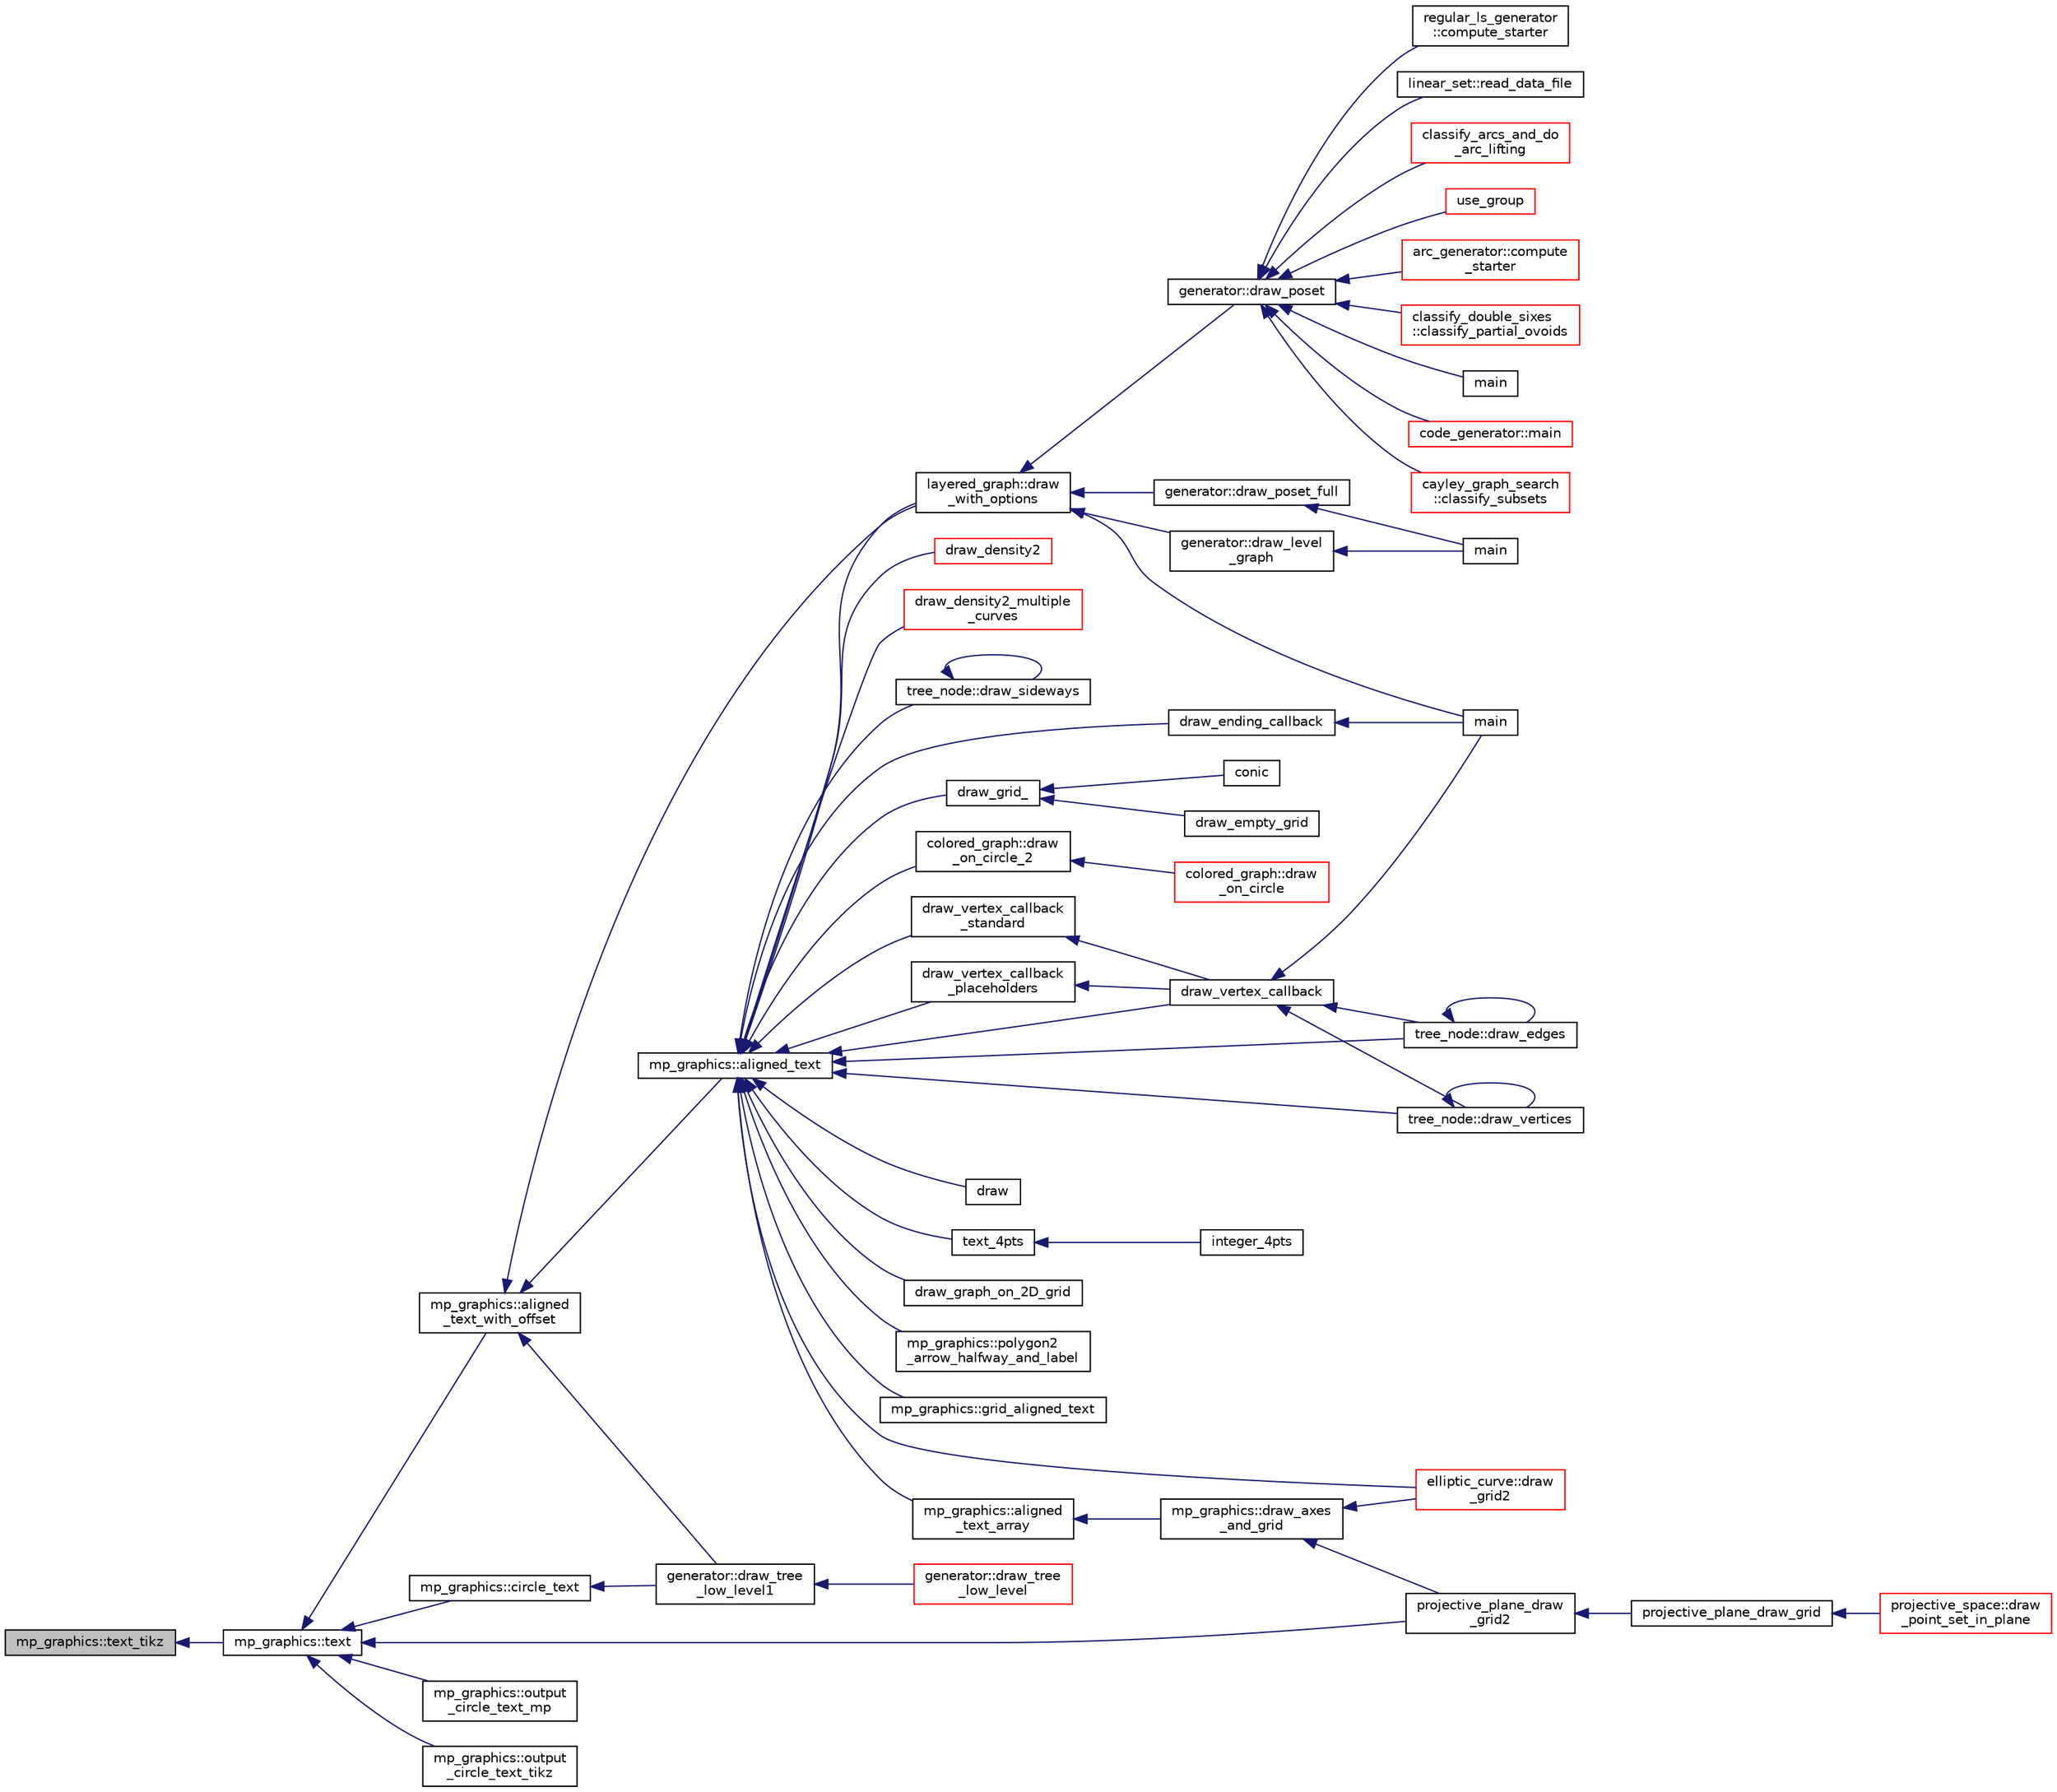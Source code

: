 digraph "mp_graphics::text_tikz"
{
  edge [fontname="Helvetica",fontsize="10",labelfontname="Helvetica",labelfontsize="10"];
  node [fontname="Helvetica",fontsize="10",shape=record];
  rankdir="LR";
  Node7971 [label="mp_graphics::text_tikz",height=0.2,width=0.4,color="black", fillcolor="grey75", style="filled", fontcolor="black"];
  Node7971 -> Node7972 [dir="back",color="midnightblue",fontsize="10",style="solid",fontname="Helvetica"];
  Node7972 [label="mp_graphics::text",height=0.2,width=0.4,color="black", fillcolor="white", style="filled",URL="$da/d2c/classmp__graphics.html#ae92ece77cf1942bfee760d6cf854b74b"];
  Node7972 -> Node7973 [dir="back",color="midnightblue",fontsize="10",style="solid",fontname="Helvetica"];
  Node7973 [label="mp_graphics::aligned\l_text_with_offset",height=0.2,width=0.4,color="black", fillcolor="white", style="filled",URL="$da/d2c/classmp__graphics.html#a3b5a8558ee721bd8b9ed36e732317679"];
  Node7973 -> Node7974 [dir="back",color="midnightblue",fontsize="10",style="solid",fontname="Helvetica"];
  Node7974 [label="layered_graph::draw\l_with_options",height=0.2,width=0.4,color="black", fillcolor="white", style="filled",URL="$da/db1/classlayered__graph.html#a4c76e40c6cf5bfb2ab2df20c33e846bc"];
  Node7974 -> Node7975 [dir="back",color="midnightblue",fontsize="10",style="solid",fontname="Helvetica"];
  Node7975 [label="main",height=0.2,width=0.4,color="black", fillcolor="white", style="filled",URL="$da/d62/layered__graph__main_8_c.html#a217dbf8b442f20279ea00b898af96f52"];
  Node7974 -> Node7976 [dir="back",color="midnightblue",fontsize="10",style="solid",fontname="Helvetica"];
  Node7976 [label="generator::draw_poset_full",height=0.2,width=0.4,color="black", fillcolor="white", style="filled",URL="$d7/d73/classgenerator.html#a6f7f90e50993905db31342536ac59d8c"];
  Node7976 -> Node7977 [dir="back",color="midnightblue",fontsize="10",style="solid",fontname="Helvetica"];
  Node7977 [label="main",height=0.2,width=0.4,color="black", fillcolor="white", style="filled",URL="$de/d2d/graph_2graph_8_c.html#a217dbf8b442f20279ea00b898af96f52"];
  Node7974 -> Node7978 [dir="back",color="midnightblue",fontsize="10",style="solid",fontname="Helvetica"];
  Node7978 [label="generator::draw_poset",height=0.2,width=0.4,color="black", fillcolor="white", style="filled",URL="$d7/d73/classgenerator.html#aa4f99c75a86701ba85e514a294efdf3a"];
  Node7978 -> Node7979 [dir="back",color="midnightblue",fontsize="10",style="solid",fontname="Helvetica"];
  Node7979 [label="main",height=0.2,width=0.4,color="black", fillcolor="white", style="filled",URL="$d1/d5e/blt__main_8_c.html#a217dbf8b442f20279ea00b898af96f52"];
  Node7978 -> Node7980 [dir="back",color="midnightblue",fontsize="10",style="solid",fontname="Helvetica"];
  Node7980 [label="code_generator::main",height=0.2,width=0.4,color="red", fillcolor="white", style="filled",URL="$db/d37/classcode__generator.html#ab3cf3a306e4032c2b471ac95321c599f"];
  Node7978 -> Node7982 [dir="back",color="midnightblue",fontsize="10",style="solid",fontname="Helvetica"];
  Node7982 [label="cayley_graph_search\l::classify_subsets",height=0.2,width=0.4,color="red", fillcolor="white", style="filled",URL="$de/dae/classcayley__graph__search.html#a4cf8a90752e018a281481ac80ad52c4b"];
  Node7978 -> Node7985 [dir="back",color="midnightblue",fontsize="10",style="solid",fontname="Helvetica"];
  Node7985 [label="regular_ls_generator\l::compute_starter",height=0.2,width=0.4,color="black", fillcolor="white", style="filled",URL="$d2/dd8/classregular__ls__generator.html#aa38907741058694a73194b02ceb4a53d"];
  Node7978 -> Node7986 [dir="back",color="midnightblue",fontsize="10",style="solid",fontname="Helvetica"];
  Node7986 [label="linear_set::read_data_file",height=0.2,width=0.4,color="black", fillcolor="white", style="filled",URL="$dd/d86/classlinear__set.html#a9a5cd28cc81be7ee41002b2e3114c2cb"];
  Node7978 -> Node7987 [dir="back",color="midnightblue",fontsize="10",style="solid",fontname="Helvetica"];
  Node7987 [label="classify_arcs_and_do\l_arc_lifting",height=0.2,width=0.4,color="red", fillcolor="white", style="filled",URL="$d6/dc3/arc__lifting__main_8_c.html#afdd7be16f16b8c71e9a72fe5f6a0b59c"];
  Node7978 -> Node7989 [dir="back",color="midnightblue",fontsize="10",style="solid",fontname="Helvetica"];
  Node7989 [label="use_group",height=0.2,width=0.4,color="red", fillcolor="white", style="filled",URL="$d9/d9f/all__cliques_8_c.html#aba62531e97173264c39afe2c7857af31"];
  Node7978 -> Node7991 [dir="back",color="midnightblue",fontsize="10",style="solid",fontname="Helvetica"];
  Node7991 [label="arc_generator::compute\l_starter",height=0.2,width=0.4,color="red", fillcolor="white", style="filled",URL="$d4/d21/classarc__generator.html#aad1dcec3a1c302e743d574bd1ac857d9"];
  Node7978 -> Node7997 [dir="back",color="midnightblue",fontsize="10",style="solid",fontname="Helvetica"];
  Node7997 [label="classify_double_sixes\l::classify_partial_ovoids",height=0.2,width=0.4,color="red", fillcolor="white", style="filled",URL="$dd/d23/classclassify__double__sixes.html#a2253fca143a0e8a3e39655eb05668ae9"];
  Node7974 -> Node7999 [dir="back",color="midnightblue",fontsize="10",style="solid",fontname="Helvetica"];
  Node7999 [label="generator::draw_level\l_graph",height=0.2,width=0.4,color="black", fillcolor="white", style="filled",URL="$d7/d73/classgenerator.html#a6bbc7b7aafea55ff8e202efc43ab263c"];
  Node7999 -> Node7977 [dir="back",color="midnightblue",fontsize="10",style="solid",fontname="Helvetica"];
  Node7973 -> Node8000 [dir="back",color="midnightblue",fontsize="10",style="solid",fontname="Helvetica"];
  Node8000 [label="mp_graphics::aligned_text",height=0.2,width=0.4,color="black", fillcolor="white", style="filled",URL="$da/d2c/classmp__graphics.html#a52ca0d0e39640fe15c6a8bd8633c9e5a"];
  Node8000 -> Node8001 [dir="back",color="midnightblue",fontsize="10",style="solid",fontname="Helvetica"];
  Node8001 [label="draw_grid_",height=0.2,width=0.4,color="black", fillcolor="white", style="filled",URL="$d4/de8/conic_8_c.html#ad4469548f3a53a4be0974832573a8661"];
  Node8001 -> Node8002 [dir="back",color="midnightblue",fontsize="10",style="solid",fontname="Helvetica"];
  Node8002 [label="draw_empty_grid",height=0.2,width=0.4,color="black", fillcolor="white", style="filled",URL="$d4/de8/conic_8_c.html#a0a991c7d8313e303d51bea14da7b490a"];
  Node8001 -> Node8003 [dir="back",color="midnightblue",fontsize="10",style="solid",fontname="Helvetica"];
  Node8003 [label="conic",height=0.2,width=0.4,color="black", fillcolor="white", style="filled",URL="$d4/de8/conic_8_c.html#a96def9474b981a9d5831a9b48d85d652"];
  Node8000 -> Node8004 [dir="back",color="midnightblue",fontsize="10",style="solid",fontname="Helvetica"];
  Node8004 [label="colored_graph::draw\l_on_circle_2",height=0.2,width=0.4,color="black", fillcolor="white", style="filled",URL="$dc/de2/classcolored__graph.html#a5491c0aa5ba7e60fb694fe7fbbc5ce8a"];
  Node8004 -> Node8005 [dir="back",color="midnightblue",fontsize="10",style="solid",fontname="Helvetica"];
  Node8005 [label="colored_graph::draw\l_on_circle",height=0.2,width=0.4,color="red", fillcolor="white", style="filled",URL="$dc/de2/classcolored__graph.html#af5b7af38772c569cc0d6ab1d7c1fe20b"];
  Node8000 -> Node8007 [dir="back",color="midnightblue",fontsize="10",style="solid",fontname="Helvetica"];
  Node8007 [label="draw_vertex_callback",height=0.2,width=0.4,color="black", fillcolor="white", style="filled",URL="$da/d62/layered__graph__main_8_c.html#a12172e73c4ca6e742bcac2a0f48e3247"];
  Node8007 -> Node7975 [dir="back",color="midnightblue",fontsize="10",style="solid",fontname="Helvetica"];
  Node8007 -> Node8008 [dir="back",color="midnightblue",fontsize="10",style="solid",fontname="Helvetica"];
  Node8008 [label="tree_node::draw_edges",height=0.2,width=0.4,color="black", fillcolor="white", style="filled",URL="$df/dbf/classtree__node.html#a7ccbb586fde19d382c05065d80501eca"];
  Node8008 -> Node8008 [dir="back",color="midnightblue",fontsize="10",style="solid",fontname="Helvetica"];
  Node8007 -> Node8009 [dir="back",color="midnightblue",fontsize="10",style="solid",fontname="Helvetica"];
  Node8009 [label="tree_node::draw_vertices",height=0.2,width=0.4,color="black", fillcolor="white", style="filled",URL="$df/dbf/classtree__node.html#a8eaf9ec1be67f5e8110b8b38fbe8a7ab"];
  Node8009 -> Node8009 [dir="back",color="midnightblue",fontsize="10",style="solid",fontname="Helvetica"];
  Node8000 -> Node8010 [dir="back",color="midnightblue",fontsize="10",style="solid",fontname="Helvetica"];
  Node8010 [label="draw_vertex_callback\l_standard",height=0.2,width=0.4,color="black", fillcolor="white", style="filled",URL="$da/d62/layered__graph__main_8_c.html#abc335287f04bbce709995f3a7c22d6b5"];
  Node8010 -> Node8007 [dir="back",color="midnightblue",fontsize="10",style="solid",fontname="Helvetica"];
  Node8000 -> Node8011 [dir="back",color="midnightblue",fontsize="10",style="solid",fontname="Helvetica"];
  Node8011 [label="draw_vertex_callback\l_placeholders",height=0.2,width=0.4,color="black", fillcolor="white", style="filled",URL="$da/d62/layered__graph__main_8_c.html#a3a039b2353485afbc1ef07bcb0a2845c"];
  Node8011 -> Node8007 [dir="back",color="midnightblue",fontsize="10",style="solid",fontname="Helvetica"];
  Node8000 -> Node8012 [dir="back",color="midnightblue",fontsize="10",style="solid",fontname="Helvetica"];
  Node8012 [label="draw_ending_callback",height=0.2,width=0.4,color="black", fillcolor="white", style="filled",URL="$da/d62/layered__graph__main_8_c.html#a038ba49bf52ac814b48b54bc8d9c4c75"];
  Node8012 -> Node7975 [dir="back",color="midnightblue",fontsize="10",style="solid",fontname="Helvetica"];
  Node8000 -> Node7974 [dir="back",color="midnightblue",fontsize="10",style="solid",fontname="Helvetica"];
  Node8000 -> Node8013 [dir="back",color="midnightblue",fontsize="10",style="solid",fontname="Helvetica"];
  Node8013 [label="draw",height=0.2,width=0.4,color="black", fillcolor="white", style="filled",URL="$d7/d04/graphics_8h.html#a2f0462cf6d66f0096ed82a8dad6e4c3d"];
  Node8000 -> Node8014 [dir="back",color="midnightblue",fontsize="10",style="solid",fontname="Helvetica"];
  Node8014 [label="text_4pts",height=0.2,width=0.4,color="black", fillcolor="white", style="filled",URL="$d7/d04/graphics_8h.html#ac753312697ae56ef987f518aed6c610b"];
  Node8014 -> Node8015 [dir="back",color="midnightblue",fontsize="10",style="solid",fontname="Helvetica"];
  Node8015 [label="integer_4pts",height=0.2,width=0.4,color="black", fillcolor="white", style="filled",URL="$d7/d04/graphics_8h.html#a1b0985015c8b8f4d6a4bbbe51833a5ad"];
  Node8000 -> Node8016 [dir="back",color="midnightblue",fontsize="10",style="solid",fontname="Helvetica"];
  Node8016 [label="draw_graph_on_2D_grid",height=0.2,width=0.4,color="black", fillcolor="white", style="filled",URL="$d7/d04/graphics_8h.html#af1fb7eed73ca4b08ce41329c6b843f6b"];
  Node8000 -> Node8017 [dir="back",color="midnightblue",fontsize="10",style="solid",fontname="Helvetica"];
  Node8017 [label="mp_graphics::polygon2\l_arrow_halfway_and_label",height=0.2,width=0.4,color="black", fillcolor="white", style="filled",URL="$da/d2c/classmp__graphics.html#a4f93744250eba12fc348a379f678ea22"];
  Node8000 -> Node8018 [dir="back",color="midnightblue",fontsize="10",style="solid",fontname="Helvetica"];
  Node8018 [label="mp_graphics::grid_aligned_text",height=0.2,width=0.4,color="black", fillcolor="white", style="filled",URL="$da/d2c/classmp__graphics.html#ad3b57102c2dc4f14d80522513ee92e2d"];
  Node8000 -> Node8019 [dir="back",color="midnightblue",fontsize="10",style="solid",fontname="Helvetica"];
  Node8019 [label="mp_graphics::aligned\l_text_array",height=0.2,width=0.4,color="black", fillcolor="white", style="filled",URL="$da/d2c/classmp__graphics.html#a19f2bd68d1090f43bb7b6567ad81b6b4"];
  Node8019 -> Node8020 [dir="back",color="midnightblue",fontsize="10",style="solid",fontname="Helvetica"];
  Node8020 [label="mp_graphics::draw_axes\l_and_grid",height=0.2,width=0.4,color="black", fillcolor="white", style="filled",URL="$da/d2c/classmp__graphics.html#a50758b934912d486ff6e5fcbef74a1d0"];
  Node8020 -> Node8021 [dir="back",color="midnightblue",fontsize="10",style="solid",fontname="Helvetica"];
  Node8021 [label="projective_plane_draw\l_grid2",height=0.2,width=0.4,color="black", fillcolor="white", style="filled",URL="$de/dea/plot_8_c.html#ab39804332acaaaaa6c7f3fd56ac914b3"];
  Node8021 -> Node8022 [dir="back",color="midnightblue",fontsize="10",style="solid",fontname="Helvetica"];
  Node8022 [label="projective_plane_draw_grid",height=0.2,width=0.4,color="black", fillcolor="white", style="filled",URL="$de/dea/plot_8_c.html#a40dac96f82a9acafbf7d017f601b9880"];
  Node8022 -> Node8023 [dir="back",color="midnightblue",fontsize="10",style="solid",fontname="Helvetica"];
  Node8023 [label="projective_space::draw\l_point_set_in_plane",height=0.2,width=0.4,color="red", fillcolor="white", style="filled",URL="$d2/d17/classprojective__space.html#af7dec07dbcf71124f145629e719454f0"];
  Node8020 -> Node8028 [dir="back",color="midnightblue",fontsize="10",style="solid",fontname="Helvetica"];
  Node8028 [label="elliptic_curve::draw\l_grid2",height=0.2,width=0.4,color="red", fillcolor="white", style="filled",URL="$d3/dea/classelliptic__curve.html#a20f858541aed9bfaabdf69b10f18cdbe"];
  Node8000 -> Node8030 [dir="back",color="midnightblue",fontsize="10",style="solid",fontname="Helvetica"];
  Node8030 [label="draw_density2",height=0.2,width=0.4,color="red", fillcolor="white", style="filled",URL="$de/dea/plot_8_c.html#a4325acc4eb31709cb6d3e5055c5196de"];
  Node8000 -> Node8032 [dir="back",color="midnightblue",fontsize="10",style="solid",fontname="Helvetica"];
  Node8032 [label="draw_density2_multiple\l_curves",height=0.2,width=0.4,color="red", fillcolor="white", style="filled",URL="$de/dea/plot_8_c.html#ac9b4203b5c6e28f5af87331deeb2142b"];
  Node8000 -> Node8008 [dir="back",color="midnightblue",fontsize="10",style="solid",fontname="Helvetica"];
  Node8000 -> Node8009 [dir="back",color="midnightblue",fontsize="10",style="solid",fontname="Helvetica"];
  Node8000 -> Node8034 [dir="back",color="midnightblue",fontsize="10",style="solid",fontname="Helvetica"];
  Node8034 [label="tree_node::draw_sideways",height=0.2,width=0.4,color="black", fillcolor="white", style="filled",URL="$df/dbf/classtree__node.html#a9b2f0bf6523c86a1fe755f6186180adb"];
  Node8034 -> Node8034 [dir="back",color="midnightblue",fontsize="10",style="solid",fontname="Helvetica"];
  Node8000 -> Node8028 [dir="back",color="midnightblue",fontsize="10",style="solid",fontname="Helvetica"];
  Node7973 -> Node8035 [dir="back",color="midnightblue",fontsize="10",style="solid",fontname="Helvetica"];
  Node8035 [label="generator::draw_tree\l_low_level1",height=0.2,width=0.4,color="black", fillcolor="white", style="filled",URL="$d7/d73/classgenerator.html#a05c91a8f773c25fbad2e806201d5f0d3"];
  Node8035 -> Node8036 [dir="back",color="midnightblue",fontsize="10",style="solid",fontname="Helvetica"];
  Node8036 [label="generator::draw_tree\l_low_level",height=0.2,width=0.4,color="red", fillcolor="white", style="filled",URL="$d7/d73/classgenerator.html#a7ec4c0902ecfc19049792b60526ae446"];
  Node7972 -> Node8088 [dir="back",color="midnightblue",fontsize="10",style="solid",fontname="Helvetica"];
  Node8088 [label="mp_graphics::circle_text",height=0.2,width=0.4,color="black", fillcolor="white", style="filled",URL="$da/d2c/classmp__graphics.html#aa50563fd445efab70c7abc5700c6049b"];
  Node8088 -> Node8035 [dir="back",color="midnightblue",fontsize="10",style="solid",fontname="Helvetica"];
  Node7972 -> Node8089 [dir="back",color="midnightblue",fontsize="10",style="solid",fontname="Helvetica"];
  Node8089 [label="mp_graphics::output\l_circle_text_mp",height=0.2,width=0.4,color="black", fillcolor="white", style="filled",URL="$da/d2c/classmp__graphics.html#a26ee112bf3b6577bc197456632fc5d94"];
  Node7972 -> Node8090 [dir="back",color="midnightblue",fontsize="10",style="solid",fontname="Helvetica"];
  Node8090 [label="mp_graphics::output\l_circle_text_tikz",height=0.2,width=0.4,color="black", fillcolor="white", style="filled",URL="$da/d2c/classmp__graphics.html#ac00ec544b0f24fb84caae9f6ef174c84"];
  Node7972 -> Node8021 [dir="back",color="midnightblue",fontsize="10",style="solid",fontname="Helvetica"];
}
